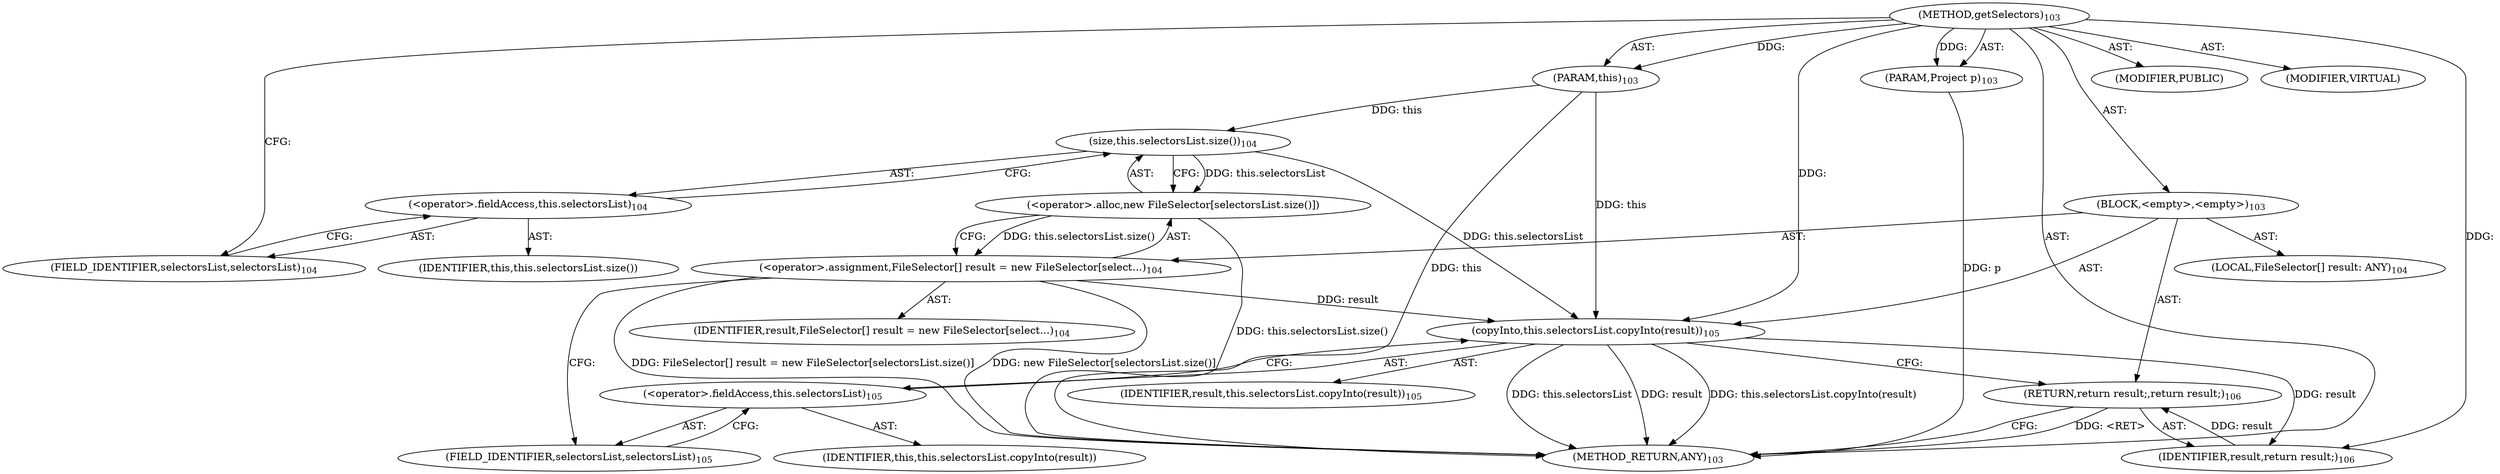 digraph "getSelectors" {  
"111669149699" [label = <(METHOD,getSelectors)<SUB>103</SUB>> ]
"115964117016" [label = <(PARAM,this)<SUB>103</SUB>> ]
"115964117017" [label = <(PARAM,Project p)<SUB>103</SUB>> ]
"25769803779" [label = <(BLOCK,&lt;empty&gt;,&lt;empty&gt;)<SUB>103</SUB>> ]
"94489280512" [label = <(LOCAL,FileSelector[] result: ANY)<SUB>104</SUB>> ]
"30064771082" [label = <(&lt;operator&gt;.assignment,FileSelector[] result = new FileSelector[select...)<SUB>104</SUB>> ]
"68719476763" [label = <(IDENTIFIER,result,FileSelector[] result = new FileSelector[select...)<SUB>104</SUB>> ]
"30064771083" [label = <(&lt;operator&gt;.alloc,new FileSelector[selectorsList.size()])> ]
"30064771084" [label = <(size,this.selectorsList.size())<SUB>104</SUB>> ]
"30064771085" [label = <(&lt;operator&gt;.fieldAccess,this.selectorsList)<SUB>104</SUB>> ]
"68719476764" [label = <(IDENTIFIER,this,this.selectorsList.size())> ]
"55834574852" [label = <(FIELD_IDENTIFIER,selectorsList,selectorsList)<SUB>104</SUB>> ]
"30064771086" [label = <(copyInto,this.selectorsList.copyInto(result))<SUB>105</SUB>> ]
"30064771087" [label = <(&lt;operator&gt;.fieldAccess,this.selectorsList)<SUB>105</SUB>> ]
"68719476765" [label = <(IDENTIFIER,this,this.selectorsList.copyInto(result))> ]
"55834574853" [label = <(FIELD_IDENTIFIER,selectorsList,selectorsList)<SUB>105</SUB>> ]
"68719476766" [label = <(IDENTIFIER,result,this.selectorsList.copyInto(result))<SUB>105</SUB>> ]
"146028888066" [label = <(RETURN,return result;,return result;)<SUB>106</SUB>> ]
"68719476767" [label = <(IDENTIFIER,result,return result;)<SUB>106</SUB>> ]
"133143986183" [label = <(MODIFIER,PUBLIC)> ]
"133143986184" [label = <(MODIFIER,VIRTUAL)> ]
"128849018883" [label = <(METHOD_RETURN,ANY)<SUB>103</SUB>> ]
  "111669149699" -> "115964117016"  [ label = "AST: "] 
  "111669149699" -> "115964117017"  [ label = "AST: "] 
  "111669149699" -> "25769803779"  [ label = "AST: "] 
  "111669149699" -> "133143986183"  [ label = "AST: "] 
  "111669149699" -> "133143986184"  [ label = "AST: "] 
  "111669149699" -> "128849018883"  [ label = "AST: "] 
  "25769803779" -> "94489280512"  [ label = "AST: "] 
  "25769803779" -> "30064771082"  [ label = "AST: "] 
  "25769803779" -> "30064771086"  [ label = "AST: "] 
  "25769803779" -> "146028888066"  [ label = "AST: "] 
  "30064771082" -> "68719476763"  [ label = "AST: "] 
  "30064771082" -> "30064771083"  [ label = "AST: "] 
  "30064771083" -> "30064771084"  [ label = "AST: "] 
  "30064771084" -> "30064771085"  [ label = "AST: "] 
  "30064771085" -> "68719476764"  [ label = "AST: "] 
  "30064771085" -> "55834574852"  [ label = "AST: "] 
  "30064771086" -> "30064771087"  [ label = "AST: "] 
  "30064771086" -> "68719476766"  [ label = "AST: "] 
  "30064771087" -> "68719476765"  [ label = "AST: "] 
  "30064771087" -> "55834574853"  [ label = "AST: "] 
  "146028888066" -> "68719476767"  [ label = "AST: "] 
  "30064771082" -> "55834574853"  [ label = "CFG: "] 
  "30064771086" -> "146028888066"  [ label = "CFG: "] 
  "146028888066" -> "128849018883"  [ label = "CFG: "] 
  "30064771083" -> "30064771082"  [ label = "CFG: "] 
  "30064771087" -> "30064771086"  [ label = "CFG: "] 
  "30064771084" -> "30064771083"  [ label = "CFG: "] 
  "55834574853" -> "30064771087"  [ label = "CFG: "] 
  "30064771085" -> "30064771084"  [ label = "CFG: "] 
  "55834574852" -> "30064771085"  [ label = "CFG: "] 
  "111669149699" -> "55834574852"  [ label = "CFG: "] 
  "146028888066" -> "128849018883"  [ label = "DDG: &lt;RET&gt;"] 
  "115964117016" -> "128849018883"  [ label = "DDG: this"] 
  "115964117017" -> "128849018883"  [ label = "DDG: p"] 
  "30064771083" -> "128849018883"  [ label = "DDG: this.selectorsList.size()"] 
  "30064771082" -> "128849018883"  [ label = "DDG: new FileSelector[selectorsList.size()]"] 
  "30064771082" -> "128849018883"  [ label = "DDG: FileSelector[] result = new FileSelector[selectorsList.size()]"] 
  "30064771086" -> "128849018883"  [ label = "DDG: this.selectorsList"] 
  "30064771086" -> "128849018883"  [ label = "DDG: result"] 
  "30064771086" -> "128849018883"  [ label = "DDG: this.selectorsList.copyInto(result)"] 
  "111669149699" -> "115964117016"  [ label = "DDG: "] 
  "111669149699" -> "115964117017"  [ label = "DDG: "] 
  "30064771083" -> "30064771082"  [ label = "DDG: this.selectorsList.size()"] 
  "68719476767" -> "146028888066"  [ label = "DDG: result"] 
  "115964117016" -> "30064771086"  [ label = "DDG: this"] 
  "30064771084" -> "30064771086"  [ label = "DDG: this.selectorsList"] 
  "30064771082" -> "30064771086"  [ label = "DDG: result"] 
  "111669149699" -> "30064771086"  [ label = "DDG: "] 
  "30064771086" -> "68719476767"  [ label = "DDG: result"] 
  "111669149699" -> "68719476767"  [ label = "DDG: "] 
  "30064771084" -> "30064771083"  [ label = "DDG: this.selectorsList"] 
  "115964117016" -> "30064771084"  [ label = "DDG: this"] 
}
